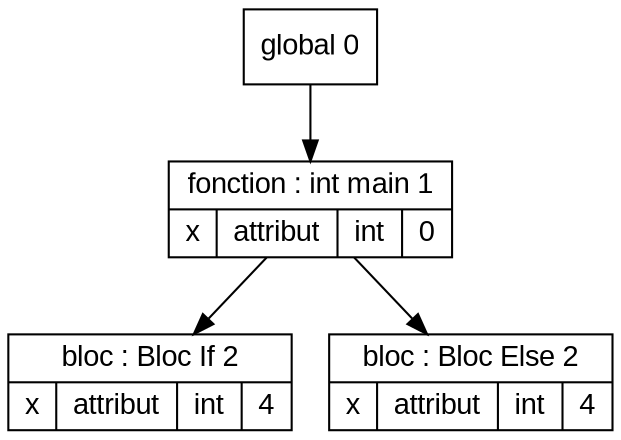 digraph "tds"{

	node [fontname="Arial"];

	N2 [shape=record label="{ bloc : Bloc If  2
	| { x | attribut | int | 4 }
	}"];

	N3 [shape=record label="{ bloc : Bloc Else  2
	| { x | attribut | int | 4 }
	}"];

	N1 [shape=record label="{ fonction : int main 1
	| { x | attribut | int | 0 }
	}"];

	N0 [shape=record label="{ global 0
	}"];


	N0 -> N1; 
	N1 -> N2; 
	N1 -> N3; 
}
